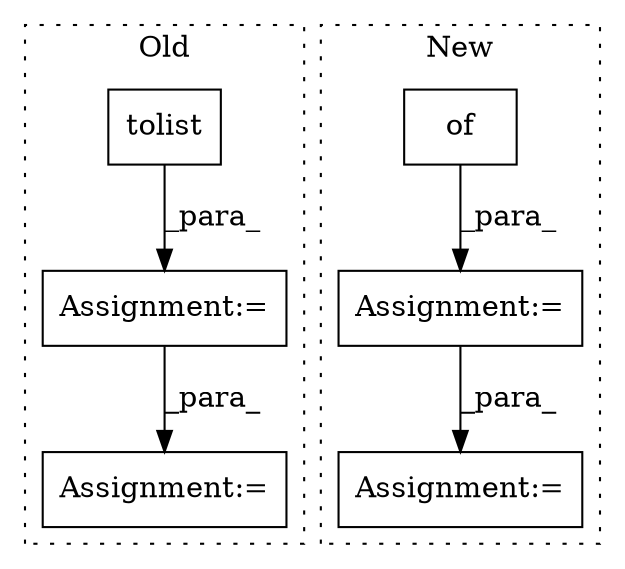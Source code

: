 digraph G {
subgraph cluster0 {
1 [label="tolist" a="32" s="2592" l="8" shape="box"];
4 [label="Assignment:=" a="7" s="2613" l="1" shape="box"];
5 [label="Assignment:=" a="7" s="2574" l="1" shape="box"];
label = "Old";
style="dotted";
}
subgraph cluster1 {
2 [label="of" a="32" s="2196,2220" l="3,1" shape="box"];
3 [label="Assignment:=" a="7" s="2235" l="1" shape="box"];
6 [label="Assignment:=" a="7" s="2161" l="1" shape="box"];
label = "New";
style="dotted";
}
1 -> 5 [label="_para_"];
2 -> 6 [label="_para_"];
5 -> 4 [label="_para_"];
6 -> 3 [label="_para_"];
}